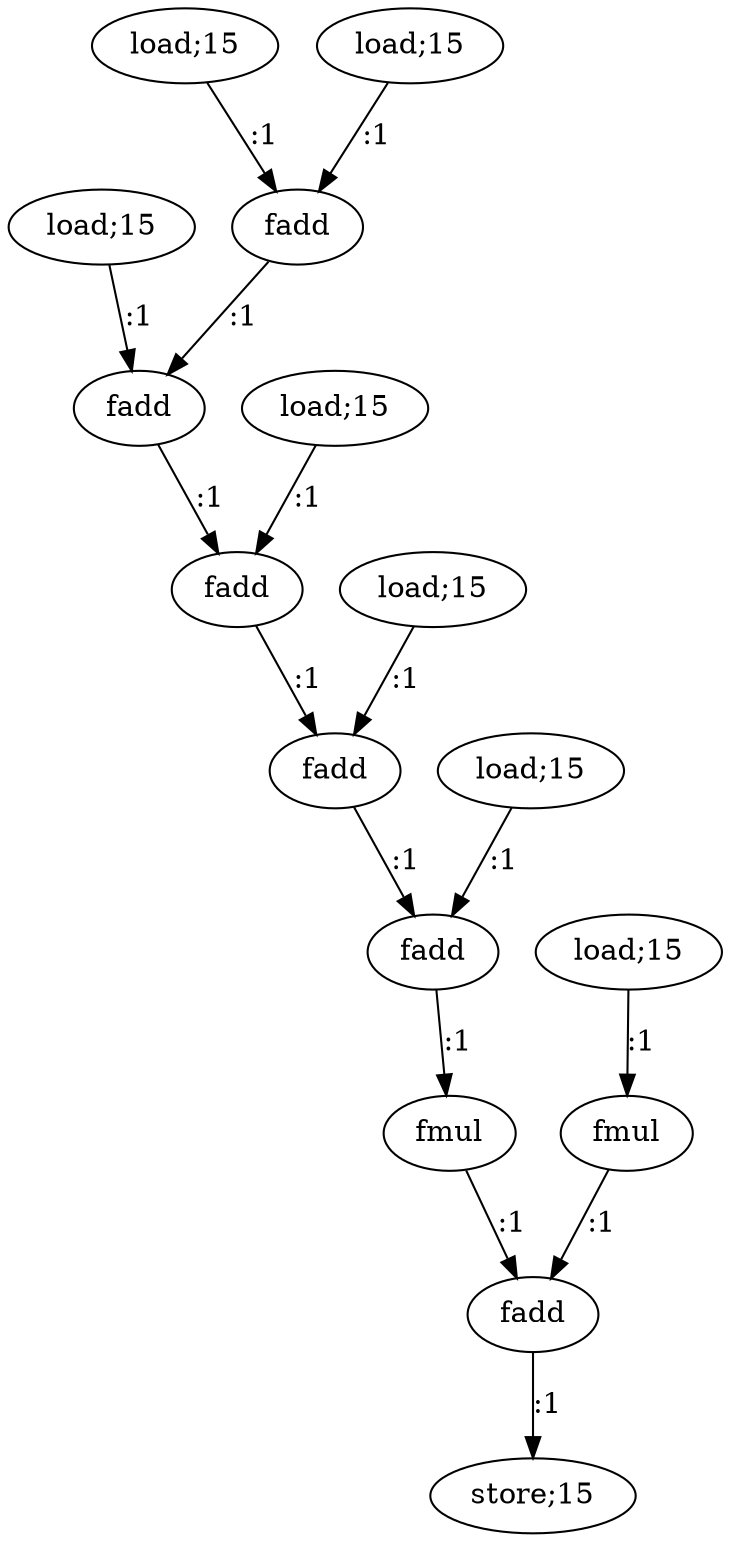 digraph  {
   0 [label="fmul"];
   1 [label="load;15"];
   2 [label="load;15"];
   3 [label="load;15"];
   4 [label="load;15"];
   5 [label="fadd"];
   6 [label="fadd"];
   7 [label="load;15"];
   8 [label="fadd"];
   9 [label="load;15"];
   10 [label="fadd"];
   11 [label="load;15"];
   12 [label="fadd"];
   13 [label="fmul"];
   14 [label="fadd"];
   15 [label="store;15"];

   0->14 [label=":1"]
   1->6 [label=":1"]
   2->0 [label=":1"]
   3->5 [label=":1"]
   4->5 [label=":1"]
   5->6 [label=":1"]
   6->8 [label=":1"]
   7->8 [label=":1"]
   8->10 [label=":1"]
   9->10 [label=":1"]
   10->12 [label=":1"]
   11->12 [label=":1"]
   12->13 [label=":1"]
   13->14 [label=":1"]
   14->15 [label=":1"]
}
